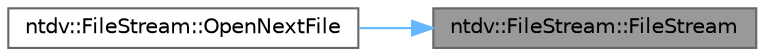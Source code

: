 digraph "ntdv::FileStream::FileStream"
{
 // LATEX_PDF_SIZE
  bgcolor="transparent";
  edge [fontname=Helvetica,fontsize=10,labelfontname=Helvetica,labelfontsize=10];
  node [fontname=Helvetica,fontsize=10,shape=box,height=0.2,width=0.4];
  rankdir="RL";
  Node1 [id="Node000001",label="ntdv::FileStream::FileStream",height=0.2,width=0.4,color="gray40", fillcolor="grey60", style="filled", fontcolor="black",tooltip=" "];
  Node1 -> Node2 [id="edge1_Node000001_Node000002",dir="back",color="steelblue1",style="solid",tooltip=" "];
  Node2 [id="Node000002",label="ntdv::FileStream::OpenNextFile",height=0.2,width=0.4,color="grey40", fillcolor="white", style="filled",URL="$classntdv_1_1_file_stream.html#a0a61dfcdf1e4681acae9e9f22280674d",tooltip=" "];
}
